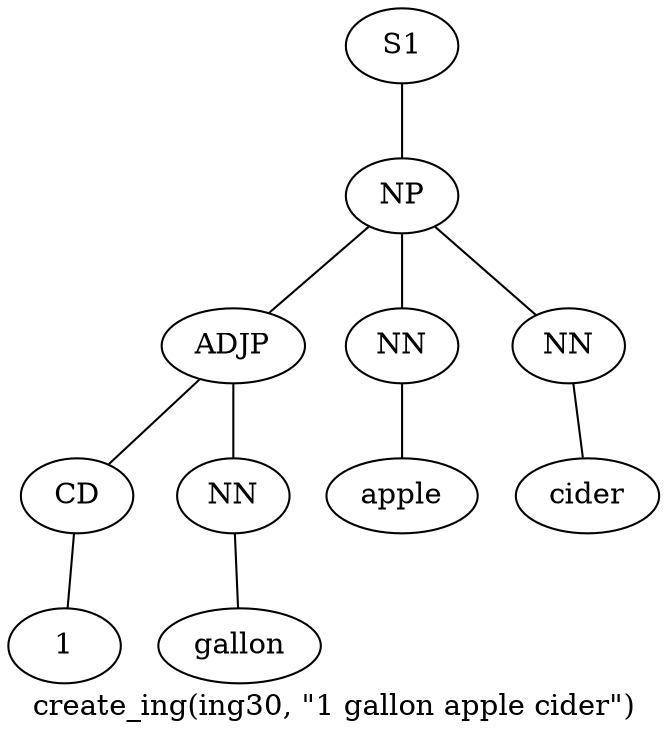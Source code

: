 graph SyntaxGraph {
	label = "create_ing(ing30, \"1 gallon apple cider\")";
	Node0 [label="S1"];
	Node1 [label="NP"];
	Node2 [label="ADJP"];
	Node3 [label="CD"];
	Node4 [label="1"];
	Node5 [label="NN"];
	Node6 [label="gallon"];
	Node7 [label="NN"];
	Node8 [label="apple"];
	Node9 [label="NN"];
	Node10 [label="cider"];

	Node0 -- Node1;
	Node1 -- Node2;
	Node1 -- Node7;
	Node1 -- Node9;
	Node2 -- Node3;
	Node2 -- Node5;
	Node3 -- Node4;
	Node5 -- Node6;
	Node7 -- Node8;
	Node9 -- Node10;
}